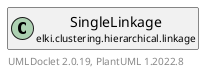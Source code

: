 @startuml
    remove .*\.(Instance|Par|Parameterizer|Factory)$
    set namespaceSeparator none
    hide empty fields
    hide empty methods

    class "<size:14>SingleLinkage.Par\n<size:10>elki.clustering.hierarchical.linkage" as elki.clustering.hierarchical.linkage.SingleLinkage.Par [[SingleLinkage.Par.html]] {
        +make(): SingleLinkage
    }

    interface "<size:14>Parameterizer\n<size:10>elki.utilities.optionhandling" as elki.utilities.optionhandling.Parameterizer [[../../../utilities/optionhandling/Parameterizer.html]] {
        {abstract} +make(): Object
    }
    class "<size:14>SingleLinkage\n<size:10>elki.clustering.hierarchical.linkage" as elki.clustering.hierarchical.linkage.SingleLinkage [[SingleLinkage.html]]

    elki.utilities.optionhandling.Parameterizer <|.. elki.clustering.hierarchical.linkage.SingleLinkage.Par
    elki.clustering.hierarchical.linkage.SingleLinkage +-- elki.clustering.hierarchical.linkage.SingleLinkage.Par

    center footer UMLDoclet 2.0.19, PlantUML 1.2022.8
@enduml
